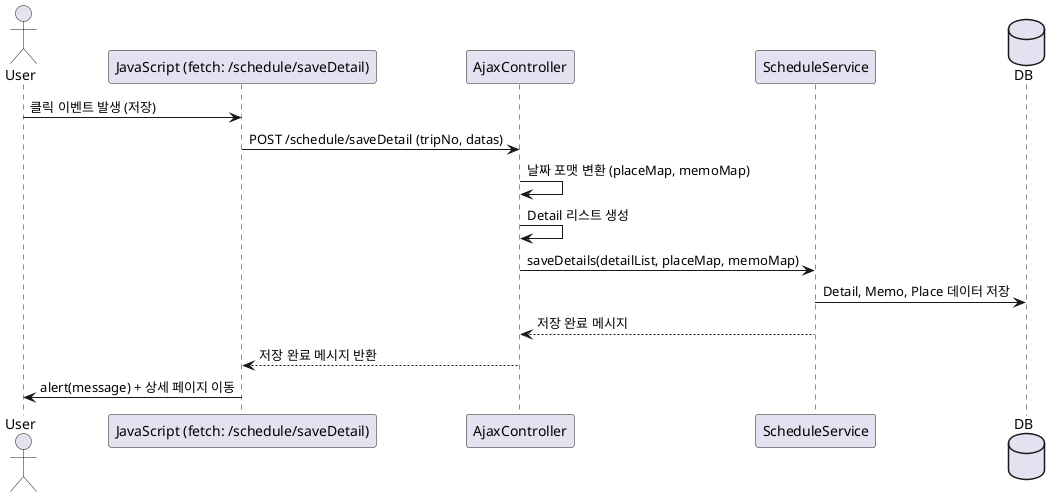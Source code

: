 @startuml
actor User
participant "JavaScript (fetch: /schedule/saveDetail)" as JS
participant "AjaxController" as Controller
participant "ScheduleService" as Service
database "DB" as DB

User -> JS : 클릭 이벤트 발생 (저장)
JS -> Controller : POST /schedule/saveDetail (tripNo, datas)
Controller -> Controller : 날짜 포맷 변환 (placeMap, memoMap)
Controller -> Controller : Detail 리스트 생성
Controller -> Service : saveDetails(detailList, placeMap, memoMap)
Service -> DB : Detail, Memo, Place 데이터 저장
Service --> Controller : 저장 완료 메시지
Controller --> JS : 저장 완료 메시지 반환
JS -> User : alert(message) + 상세 페이지 이동
@enduml
